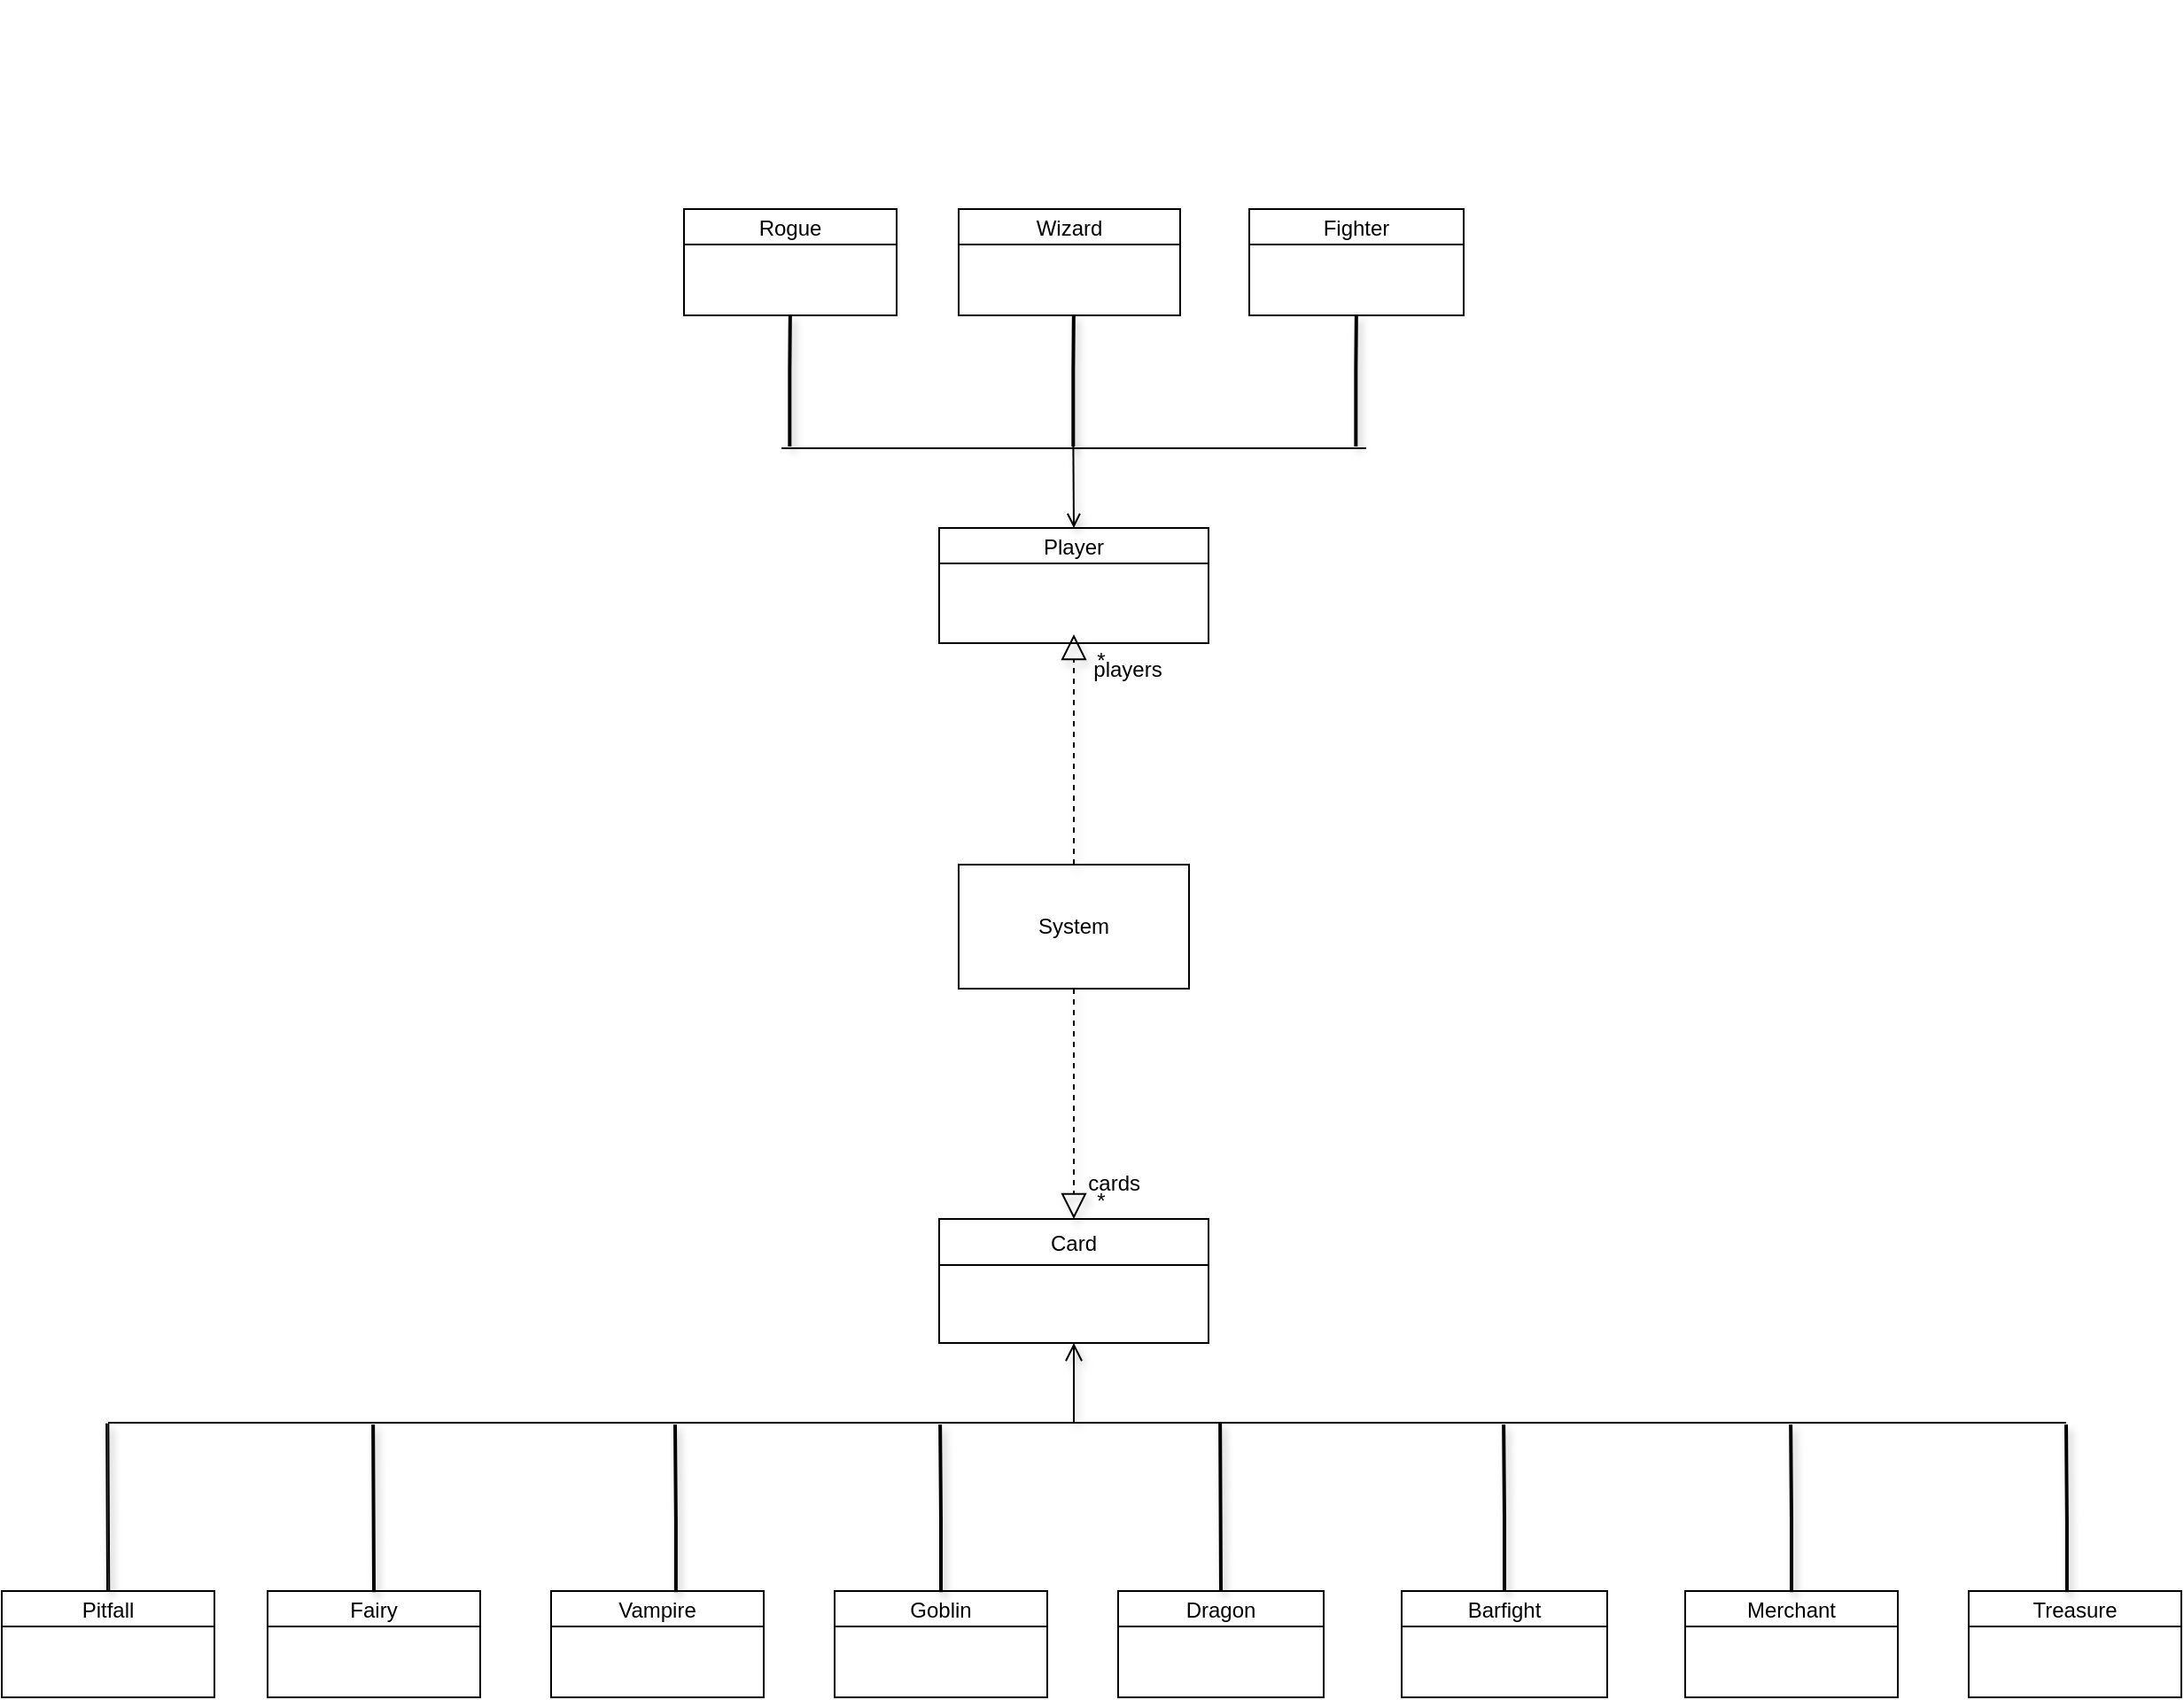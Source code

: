 <mxfile version="20.0.1" type="github">
  <diagram id="C5RBs43oDa-KdzZeNtuy" name="Page-1">
    <mxGraphModel dx="-248" dy="1486" grid="1" gridSize="10" guides="1" tooltips="1" connect="1" arrows="1" fold="1" page="1" pageScale="1" pageWidth="827" pageHeight="1169" math="0" shadow="0">
      <root>
        <mxCell id="WIyWlLk6GJQsqaUBKTNV-0" />
        <mxCell id="WIyWlLk6GJQsqaUBKTNV-1" parent="WIyWlLk6GJQsqaUBKTNV-0" />
        <mxCell id="lFzl7JNjyZy6LzNihTwQ-2" value="Wizard" style="swimlane;fontStyle=0;startSize=20;align=center;" vertex="1" parent="WIyWlLk6GJQsqaUBKTNV-1">
          <mxGeometry x="1590" y="-460" width="125" height="60" as="geometry" />
        </mxCell>
        <mxCell id="lFzl7JNjyZy6LzNihTwQ-16" value="Rogue" style="swimlane;fontStyle=0;startSize=20;align=center;" vertex="1" parent="WIyWlLk6GJQsqaUBKTNV-1">
          <mxGeometry x="1435" y="-460" width="120" height="60" as="geometry" />
        </mxCell>
        <mxCell id="lFzl7JNjyZy6LzNihTwQ-17" value="Fighter" style="swimlane;fontStyle=0;startSize=20;" vertex="1" parent="WIyWlLk6GJQsqaUBKTNV-1">
          <mxGeometry x="1754" y="-460" width="121" height="60" as="geometry" />
        </mxCell>
        <mxCell id="lFzl7JNjyZy6LzNihTwQ-83" value="" style="edgeStyle=none;rounded=0;orthogonalLoop=1;jettySize=auto;html=1;startArrow=none;align=center;" edge="1" parent="WIyWlLk6GJQsqaUBKTNV-1">
          <mxGeometry relative="1" as="geometry">
            <mxPoint x="1665" y="-570" as="sourcePoint" />
            <mxPoint x="1665" y="-570" as="targetPoint" />
          </mxGeometry>
        </mxCell>
        <mxCell id="lFzl7JNjyZy6LzNihTwQ-122" value="Goblin" style="swimlane;fontStyle=0;startSize=20;align=center;" vertex="1" parent="WIyWlLk6GJQsqaUBKTNV-1">
          <mxGeometry x="1520" y="320" width="120" height="60" as="geometry" />
        </mxCell>
        <mxCell id="lFzl7JNjyZy6LzNihTwQ-124" value="Vampire" style="swimlane;fontStyle=0;startSize=20;align=center;" vertex="1" parent="WIyWlLk6GJQsqaUBKTNV-1">
          <mxGeometry x="1360" y="320" width="120" height="60" as="geometry" />
        </mxCell>
        <mxCell id="lFzl7JNjyZy6LzNihTwQ-126" value="Dragon" style="swimlane;fontStyle=0;startSize=20;" vertex="1" parent="WIyWlLk6GJQsqaUBKTNV-1">
          <mxGeometry x="1680" y="320" width="116" height="60" as="geometry" />
        </mxCell>
        <mxCell id="lFzl7JNjyZy6LzNihTwQ-127" value="" style="edgeStyle=none;rounded=0;orthogonalLoop=1;jettySize=auto;html=1;startArrow=none;align=center;" edge="1" parent="WIyWlLk6GJQsqaUBKTNV-1">
          <mxGeometry relative="1" as="geometry">
            <mxPoint x="1670" y="220" as="sourcePoint" />
            <mxPoint x="1670" y="220" as="targetPoint" />
          </mxGeometry>
        </mxCell>
        <mxCell id="lFzl7JNjyZy6LzNihTwQ-131" value="Barfight" style="swimlane;fontStyle=0;startSize=20;" vertex="1" parent="WIyWlLk6GJQsqaUBKTNV-1">
          <mxGeometry x="1840" y="320" width="116" height="60" as="geometry" />
        </mxCell>
        <mxCell id="lFzl7JNjyZy6LzNihTwQ-132" value="Fairy" style="swimlane;fontStyle=0;startSize=20;" vertex="1" parent="WIyWlLk6GJQsqaUBKTNV-1">
          <mxGeometry x="1200" y="320" width="120" height="60" as="geometry" />
        </mxCell>
        <mxCell id="lFzl7JNjyZy6LzNihTwQ-138" value="System" style="rounded=0;whiteSpace=wrap;html=1;" vertex="1" parent="WIyWlLk6GJQsqaUBKTNV-1">
          <mxGeometry x="1590" y="-90" width="130" height="70" as="geometry" />
        </mxCell>
        <mxCell id="lFzl7JNjyZy6LzNihTwQ-144" value="Player" style="swimlane;fontStyle=0;startSize=20;align=center;" vertex="1" parent="WIyWlLk6GJQsqaUBKTNV-1">
          <mxGeometry x="1579" y="-280" width="152" height="65" as="geometry" />
        </mxCell>
        <mxCell id="lFzl7JNjyZy6LzNihTwQ-120" value="Card" style="swimlane;fontStyle=0;align=center;verticalAlign=top;childLayout=stackLayout;horizontal=1;startSize=26;horizontalStack=0;resizeParent=1;resizeLast=0;collapsible=1;marginBottom=0;rounded=0;shadow=0;strokeWidth=1;" vertex="1" parent="WIyWlLk6GJQsqaUBKTNV-1">
          <mxGeometry x="1579" y="110" width="152" height="70" as="geometry">
            <mxRectangle x="550" y="140" width="160" height="26" as="alternateBounds" />
          </mxGeometry>
        </mxCell>
        <mxCell id="lFzl7JNjyZy6LzNihTwQ-180" value="" style="endArrow=block;dashed=1;endFill=0;endSize=12;html=1;rounded=0;shadow=1;exitX=0.5;exitY=1;exitDx=0;exitDy=0;" edge="1" parent="WIyWlLk6GJQsqaUBKTNV-1" source="lFzl7JNjyZy6LzNihTwQ-138" target="lFzl7JNjyZy6LzNihTwQ-120">
          <mxGeometry width="160" relative="1" as="geometry">
            <mxPoint x="1570" y="40" as="sourcePoint" />
            <mxPoint x="1730" y="40" as="targetPoint" />
          </mxGeometry>
        </mxCell>
        <mxCell id="lFzl7JNjyZy6LzNihTwQ-185" value="" style="shape=line;html=1;strokeWidth=1;strokeColor=#000000;fillColor=#76608a;fontColor=#ffffff;" vertex="1" parent="WIyWlLk6GJQsqaUBKTNV-1">
          <mxGeometry x="1110" y="220" width="1105" height="10" as="geometry" />
        </mxCell>
        <mxCell id="lFzl7JNjyZy6LzNihTwQ-186" value="" style="edgeStyle=orthogonalEdgeStyle;html=1;verticalAlign=bottom;endArrow=open;endSize=8;strokeColor=#000000;rounded=0;shadow=1;fillColor=#76608a;entryX=0.5;entryY=1;entryDx=0;entryDy=0;startSize=3;" edge="1" parent="WIyWlLk6GJQsqaUBKTNV-1" target="lFzl7JNjyZy6LzNihTwQ-120">
          <mxGeometry relative="1" as="geometry">
            <mxPoint x="1674" y="530" as="targetPoint" />
            <mxPoint x="1655" y="225" as="sourcePoint" />
            <Array as="points">
              <mxPoint x="1655" y="210" />
              <mxPoint x="1655" y="210" />
            </Array>
          </mxGeometry>
        </mxCell>
        <mxCell id="lFzl7JNjyZy6LzNihTwQ-187" value="Merchant" style="swimlane;fontStyle=0;startSize=20;" vertex="1" parent="WIyWlLk6GJQsqaUBKTNV-1">
          <mxGeometry x="2000" y="320" width="120" height="60" as="geometry" />
        </mxCell>
        <mxCell id="lFzl7JNjyZy6LzNihTwQ-188" value="Pitfall" style="swimlane;fontStyle=0;startSize=20;" vertex="1" parent="WIyWlLk6GJQsqaUBKTNV-1">
          <mxGeometry x="1050" y="320" width="120" height="60" as="geometry" />
        </mxCell>
        <mxCell id="lFzl7JNjyZy6LzNihTwQ-189" value="Treasure" style="swimlane;fontStyle=0;startSize=20;" vertex="1" parent="WIyWlLk6GJQsqaUBKTNV-1">
          <mxGeometry x="2160" y="320" width="120" height="60" as="geometry" />
        </mxCell>
        <mxCell id="lFzl7JNjyZy6LzNihTwQ-211" value="" style="shape=link;rounded=0;orthogonalLoop=1;jettySize=auto;html=1;shadow=1;strokeColor=#000000;entryX=0.013;entryY=0.943;entryDx=0;entryDy=0;entryPerimeter=0;width=1;" edge="1" parent="WIyWlLk6GJQsqaUBKTNV-1">
          <mxGeometry relative="1" as="geometry">
            <mxPoint x="1260.01" y="320.57" as="sourcePoint" />
            <mxPoint x="1259.57" y="226" as="targetPoint" />
            <Array as="points" />
          </mxGeometry>
        </mxCell>
        <mxCell id="lFzl7JNjyZy6LzNihTwQ-212" value="" style="edgeStyle=none;shape=link;rounded=0;orthogonalLoop=1;jettySize=auto;html=1;shadow=1;strokeColor=#000000;entryX=0.013;entryY=0.943;entryDx=0;entryDy=0;entryPerimeter=0;width=1;" edge="1" parent="WIyWlLk6GJQsqaUBKTNV-1">
          <mxGeometry relative="1" as="geometry">
            <mxPoint x="1430.44" y="320.57" as="sourcePoint" />
            <mxPoint x="1430" y="226" as="targetPoint" />
            <Array as="points">
              <mxPoint x="1430.44" y="280.57" />
            </Array>
          </mxGeometry>
        </mxCell>
        <mxCell id="lFzl7JNjyZy6LzNihTwQ-213" value="" style="edgeStyle=none;shape=link;rounded=0;orthogonalLoop=1;jettySize=auto;html=1;shadow=1;strokeColor=#000000;entryX=0.013;entryY=0.943;entryDx=0;entryDy=0;entryPerimeter=0;width=1;" edge="1" parent="WIyWlLk6GJQsqaUBKTNV-1">
          <mxGeometry relative="1" as="geometry">
            <mxPoint x="1580.01" y="320.57" as="sourcePoint" />
            <mxPoint x="1579.57" y="226" as="targetPoint" />
            <Array as="points">
              <mxPoint x="1580.01" y="280.57" />
            </Array>
          </mxGeometry>
        </mxCell>
        <mxCell id="lFzl7JNjyZy6LzNihTwQ-214" value="" style="rounded=0;orthogonalLoop=1;jettySize=auto;html=1;shadow=1;strokeColor=#000000;entryX=0.013;entryY=0.943;entryDx=0;entryDy=0;entryPerimeter=0;shape=link;endSize=0;verticalAlign=bottom;width=1;" edge="1" parent="WIyWlLk6GJQsqaUBKTNV-1">
          <mxGeometry relative="1" as="geometry">
            <mxPoint x="1738" y="320" as="sourcePoint" />
            <mxPoint x="1737.57" y="225" as="targetPoint" />
          </mxGeometry>
        </mxCell>
        <mxCell id="lFzl7JNjyZy6LzNihTwQ-215" value="" style="edgeStyle=none;shape=link;rounded=0;orthogonalLoop=1;jettySize=auto;html=1;shadow=1;strokeColor=#000000;entryX=0.013;entryY=0.943;entryDx=0;entryDy=0;entryPerimeter=0;width=1;" edge="1" parent="WIyWlLk6GJQsqaUBKTNV-1">
          <mxGeometry relative="1" as="geometry">
            <mxPoint x="1898.01" y="320" as="sourcePoint" />
            <mxPoint x="1897.57" y="226" as="targetPoint" />
            <Array as="points">
              <mxPoint x="1898.01" y="280.0" />
            </Array>
          </mxGeometry>
        </mxCell>
        <mxCell id="lFzl7JNjyZy6LzNihTwQ-216" value="" style="edgeStyle=none;shape=link;rounded=0;orthogonalLoop=1;jettySize=auto;html=1;shadow=1;strokeColor=#000000;entryX=0.013;entryY=0.943;entryDx=0;entryDy=0;entryPerimeter=0;width=1;" edge="1" parent="WIyWlLk6GJQsqaUBKTNV-1">
          <mxGeometry relative="1" as="geometry">
            <mxPoint x="2060.01" y="320.57" as="sourcePoint" />
            <mxPoint x="2059.57" y="226" as="targetPoint" />
            <Array as="points">
              <mxPoint x="2060.01" y="280.57" />
            </Array>
          </mxGeometry>
        </mxCell>
        <mxCell id="lFzl7JNjyZy6LzNihTwQ-217" value="" style="edgeStyle=none;shape=link;rounded=0;orthogonalLoop=1;jettySize=auto;html=1;shadow=1;strokeColor=#000000;entryX=0.013;entryY=0.943;entryDx=0;entryDy=0;entryPerimeter=0;width=1;" edge="1" parent="WIyWlLk6GJQsqaUBKTNV-1">
          <mxGeometry relative="1" as="geometry">
            <mxPoint x="2215.44" y="320.57" as="sourcePoint" />
            <mxPoint x="2215" y="226" as="targetPoint" />
            <Array as="points">
              <mxPoint x="2215.44" y="280.57" />
            </Array>
          </mxGeometry>
        </mxCell>
        <mxCell id="lFzl7JNjyZy6LzNihTwQ-218" value="" style="shape=link;rounded=0;orthogonalLoop=1;jettySize=auto;html=1;shadow=1;strokeColor=#000000;entryX=0.013;entryY=0.943;entryDx=0;entryDy=0;entryPerimeter=0;width=-1.111;" edge="1" parent="WIyWlLk6GJQsqaUBKTNV-1">
          <mxGeometry relative="1" as="geometry">
            <mxPoint x="1110.07" y="320" as="sourcePoint" />
            <mxPoint x="1109.63" y="225.43" as="targetPoint" />
            <Array as="points" />
          </mxGeometry>
        </mxCell>
        <mxCell id="lFzl7JNjyZy6LzNihTwQ-221" value="" style="shape=line;html=1;strokeWidth=1;strokeColor=#000000;" vertex="1" parent="WIyWlLk6GJQsqaUBKTNV-1">
          <mxGeometry x="1490" y="-330" width="330" height="10" as="geometry" />
        </mxCell>
        <mxCell id="lFzl7JNjyZy6LzNihTwQ-226" value="" style="edgeStyle=none;rounded=0;orthogonalLoop=1;jettySize=auto;html=1;shadow=1;strokeColor=#000000;shape=link;width=1;" edge="1" parent="WIyWlLk6GJQsqaUBKTNV-1">
          <mxGeometry relative="1" as="geometry">
            <mxPoint x="1654.92" y="-400" as="sourcePoint" />
            <mxPoint x="1654.67" y="-326" as="targetPoint" />
            <Array as="points">
              <mxPoint x="1654.67" y="-370" />
            </Array>
          </mxGeometry>
        </mxCell>
        <mxCell id="lFzl7JNjyZy6LzNihTwQ-227" value="" style="edgeStyle=none;rounded=0;orthogonalLoop=1;jettySize=auto;html=1;shadow=1;strokeColor=#000000;shape=link;width=1;" edge="1" parent="WIyWlLk6GJQsqaUBKTNV-1">
          <mxGeometry relative="1" as="geometry">
            <mxPoint x="1494.92" y="-400" as="sourcePoint" />
            <mxPoint x="1494.67" y="-326" as="targetPoint" />
            <Array as="points">
              <mxPoint x="1494.67" y="-370" />
            </Array>
          </mxGeometry>
        </mxCell>
        <mxCell id="lFzl7JNjyZy6LzNihTwQ-228" value="" style="endArrow=block;dashed=1;endFill=0;endSize=12;html=1;rounded=0;shadow=1;exitX=0.5;exitY=0;exitDx=0;exitDy=0;" edge="1" parent="WIyWlLk6GJQsqaUBKTNV-1" source="lFzl7JNjyZy6LzNihTwQ-138">
          <mxGeometry width="160" relative="1" as="geometry">
            <mxPoint x="1655" y="-100" as="sourcePoint" />
            <mxPoint x="1655" y="-220" as="targetPoint" />
          </mxGeometry>
        </mxCell>
        <mxCell id="lFzl7JNjyZy6LzNihTwQ-231" value="" style="edgeStyle=none;rounded=0;orthogonalLoop=1;jettySize=auto;html=1;shadow=1;strokeColor=#000000;shape=link;width=1;" edge="1" parent="WIyWlLk6GJQsqaUBKTNV-1">
          <mxGeometry relative="1" as="geometry">
            <mxPoint x="1814.42" y="-400" as="sourcePoint" />
            <mxPoint x="1814.17" y="-326" as="targetPoint" />
            <Array as="points">
              <mxPoint x="1814.17" y="-370" />
            </Array>
          </mxGeometry>
        </mxCell>
        <mxCell id="lFzl7JNjyZy6LzNihTwQ-235" value="" style="endArrow=open;endFill=1;html=1;rounded=0;shadow=1;strokeColor=#000000;entryX=0.5;entryY=0;entryDx=0;entryDy=0;strokeWidth=1;" edge="1" parent="WIyWlLk6GJQsqaUBKTNV-1" target="lFzl7JNjyZy6LzNihTwQ-144">
          <mxGeometry width="160" relative="1" as="geometry">
            <mxPoint x="1654.67" y="-330" as="sourcePoint" />
            <mxPoint x="1654.67" y="-240" as="targetPoint" />
          </mxGeometry>
        </mxCell>
        <mxCell id="lFzl7JNjyZy6LzNihTwQ-238" value="*" style="text;html=1;align=center;verticalAlign=middle;resizable=0;points=[];autosize=1;strokeColor=none;fillColor=none;" vertex="1" parent="WIyWlLk6GJQsqaUBKTNV-1">
          <mxGeometry x="1660" y="-215" width="20" height="20" as="geometry" />
        </mxCell>
        <mxCell id="lFzl7JNjyZy6LzNihTwQ-239" value="players" style="text;html=1;align=center;verticalAlign=middle;resizable=0;points=[];autosize=1;strokeColor=none;fillColor=none;" vertex="1" parent="WIyWlLk6GJQsqaUBKTNV-1">
          <mxGeometry x="1660" y="-210" width="50" height="20" as="geometry" />
        </mxCell>
        <mxCell id="lFzl7JNjyZy6LzNihTwQ-240" value="cards&amp;nbsp;" style="text;html=1;align=center;verticalAlign=middle;resizable=0;points=[];autosize=1;strokeColor=none;fillColor=none;" vertex="1" parent="WIyWlLk6GJQsqaUBKTNV-1">
          <mxGeometry x="1654" y="80" width="50" height="20" as="geometry" />
        </mxCell>
        <mxCell id="lFzl7JNjyZy6LzNihTwQ-241" value="*" style="text;html=1;align=center;verticalAlign=middle;resizable=0;points=[];autosize=1;strokeColor=none;fillColor=none;" vertex="1" parent="WIyWlLk6GJQsqaUBKTNV-1">
          <mxGeometry x="1660" y="90" width="20" height="20" as="geometry" />
        </mxCell>
      </root>
    </mxGraphModel>
  </diagram>
</mxfile>
